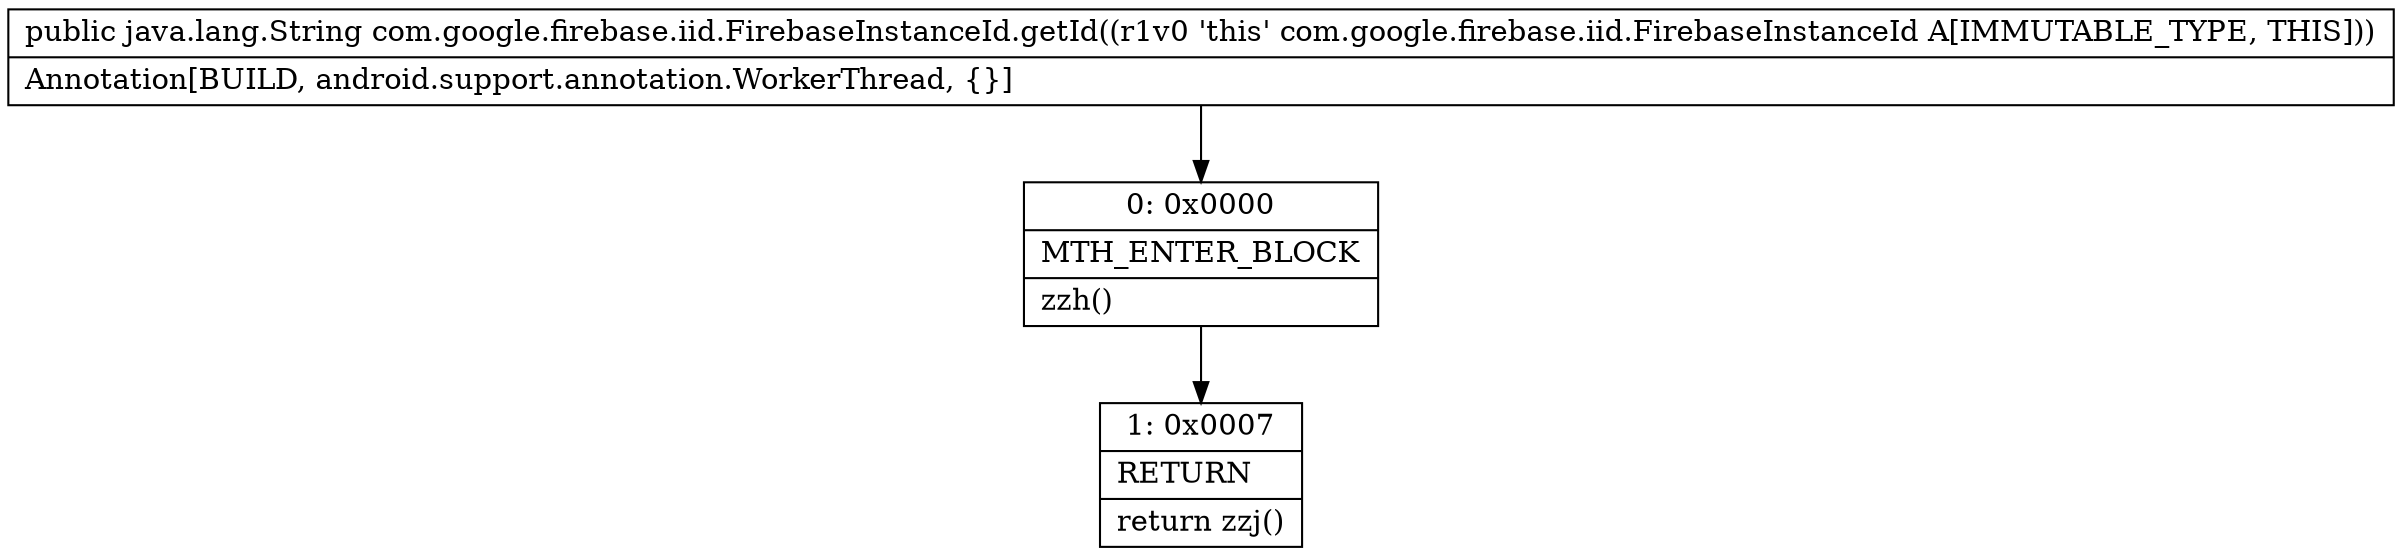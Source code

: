 digraph "CFG forcom.google.firebase.iid.FirebaseInstanceId.getId()Ljava\/lang\/String;" {
Node_0 [shape=record,label="{0\:\ 0x0000|MTH_ENTER_BLOCK\l|zzh()\l}"];
Node_1 [shape=record,label="{1\:\ 0x0007|RETURN\l|return zzj()\l}"];
MethodNode[shape=record,label="{public java.lang.String com.google.firebase.iid.FirebaseInstanceId.getId((r1v0 'this' com.google.firebase.iid.FirebaseInstanceId A[IMMUTABLE_TYPE, THIS]))  | Annotation[BUILD, android.support.annotation.WorkerThread, \{\}]\l}"];
MethodNode -> Node_0;
Node_0 -> Node_1;
}

